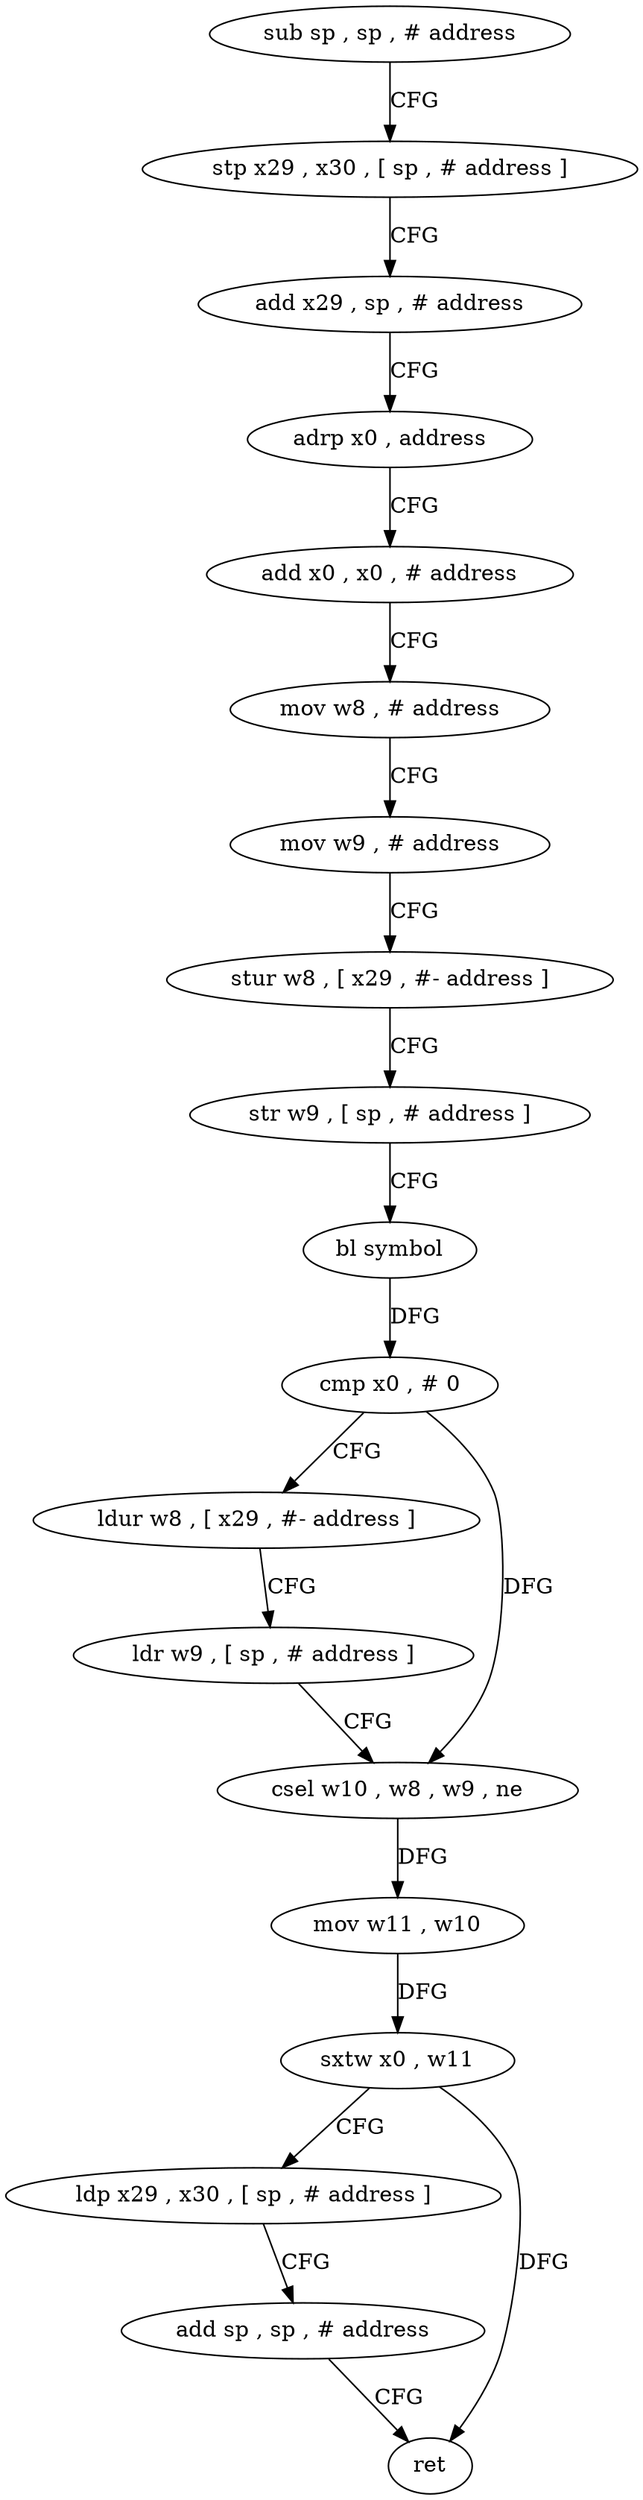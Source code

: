 digraph "func" {
"4385904" [label = "sub sp , sp , # address" ]
"4385908" [label = "stp x29 , x30 , [ sp , # address ]" ]
"4385912" [label = "add x29 , sp , # address" ]
"4385916" [label = "adrp x0 , address" ]
"4385920" [label = "add x0 , x0 , # address" ]
"4385924" [label = "mov w8 , # address" ]
"4385928" [label = "mov w9 , # address" ]
"4385932" [label = "stur w8 , [ x29 , #- address ]" ]
"4385936" [label = "str w9 , [ sp , # address ]" ]
"4385940" [label = "bl symbol" ]
"4385944" [label = "cmp x0 , # 0" ]
"4385948" [label = "ldur w8 , [ x29 , #- address ]" ]
"4385952" [label = "ldr w9 , [ sp , # address ]" ]
"4385956" [label = "csel w10 , w8 , w9 , ne" ]
"4385960" [label = "mov w11 , w10" ]
"4385964" [label = "sxtw x0 , w11" ]
"4385968" [label = "ldp x29 , x30 , [ sp , # address ]" ]
"4385972" [label = "add sp , sp , # address" ]
"4385976" [label = "ret" ]
"4385904" -> "4385908" [ label = "CFG" ]
"4385908" -> "4385912" [ label = "CFG" ]
"4385912" -> "4385916" [ label = "CFG" ]
"4385916" -> "4385920" [ label = "CFG" ]
"4385920" -> "4385924" [ label = "CFG" ]
"4385924" -> "4385928" [ label = "CFG" ]
"4385928" -> "4385932" [ label = "CFG" ]
"4385932" -> "4385936" [ label = "CFG" ]
"4385936" -> "4385940" [ label = "CFG" ]
"4385940" -> "4385944" [ label = "DFG" ]
"4385944" -> "4385948" [ label = "CFG" ]
"4385944" -> "4385956" [ label = "DFG" ]
"4385948" -> "4385952" [ label = "CFG" ]
"4385952" -> "4385956" [ label = "CFG" ]
"4385956" -> "4385960" [ label = "DFG" ]
"4385960" -> "4385964" [ label = "DFG" ]
"4385964" -> "4385968" [ label = "CFG" ]
"4385964" -> "4385976" [ label = "DFG" ]
"4385968" -> "4385972" [ label = "CFG" ]
"4385972" -> "4385976" [ label = "CFG" ]
}
